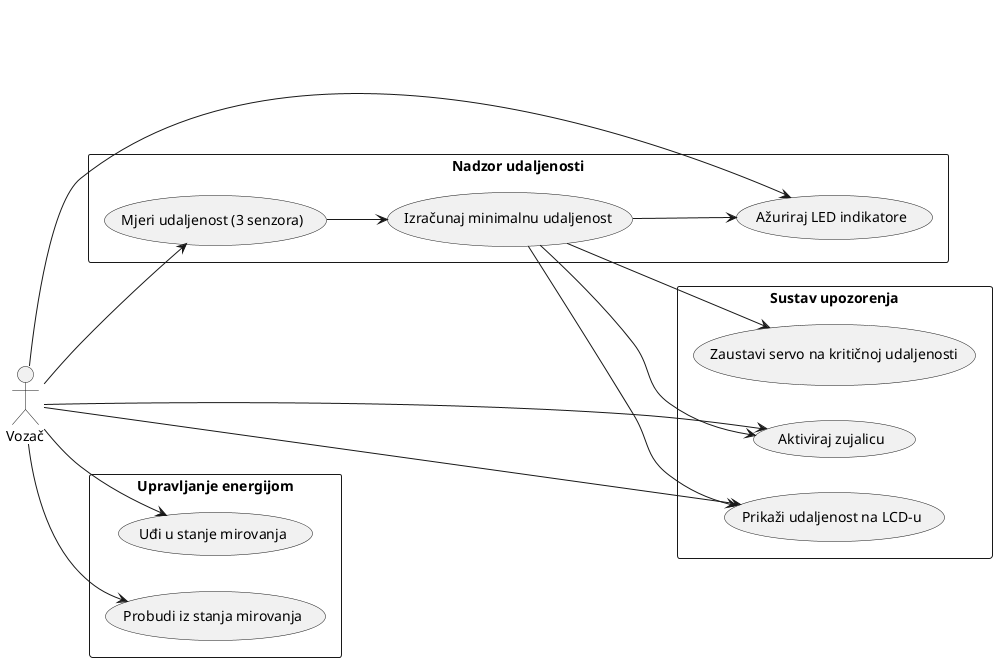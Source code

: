 @startuml ParkingSenzori_KljucneZnacajke
left to right direction
actor Vozač as V

rectangle "Nadzor udaljenosti" {
  usecase "Mjeri udaljenost (3 senzora)" as UC1
  usecase "Izračunaj minimalnu udaljenost" as UC2
  usecase "Ažuriraj LED indikatore" as UC3
}

rectangle "Sustav upozorenja" {
  usecase "Aktiviraj zujalicu" as UC4
  usecase "Prikaži udaljenost na LCD-u" as UC5
  usecase "Zaustavi servo na kritičnoj udaljenosti" as UC6
}

rectangle "Upravljanje energijom" {
  usecase "Uđi u stanje mirovanja" as UC7
  usecase "Probudi iz stanja mirovanja" as UC8
}

V --> UC1
V --> UC3
V --> UC4
V --> UC5
V --> UC7
V --> UC8

UC1 --> UC2
UC2 --> UC3
UC2 --> UC4
UC2 --> UC5
UC2 --> UC6
@enduml
